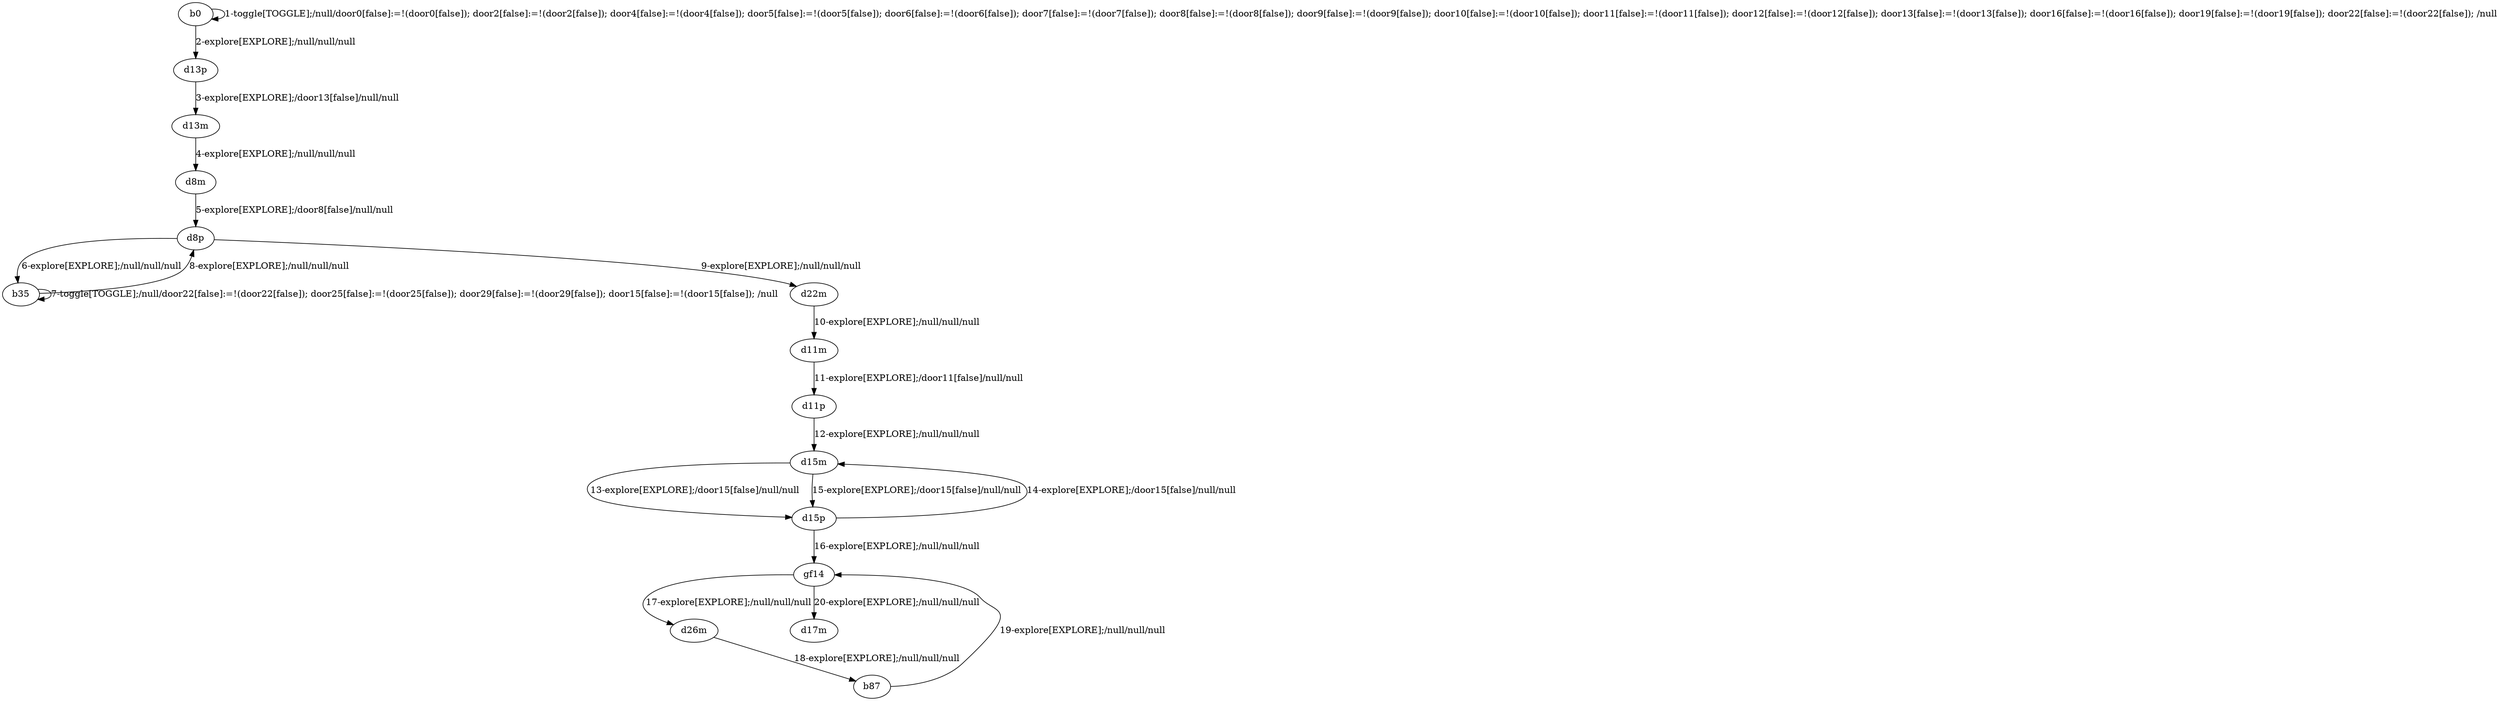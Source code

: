 # Total number of goals covered by this test: 4
# gf14 --> d26m
# d15p --> d15m
# b87 --> gf14
# d26m --> b87

digraph g {
"b0" -> "b0" [label = "1-toggle[TOGGLE];/null/door0[false]:=!(door0[false]); door2[false]:=!(door2[false]); door4[false]:=!(door4[false]); door5[false]:=!(door5[false]); door6[false]:=!(door6[false]); door7[false]:=!(door7[false]); door8[false]:=!(door8[false]); door9[false]:=!(door9[false]); door10[false]:=!(door10[false]); door11[false]:=!(door11[false]); door12[false]:=!(door12[false]); door13[false]:=!(door13[false]); door16[false]:=!(door16[false]); door19[false]:=!(door19[false]); door22[false]:=!(door22[false]); /null"];
"b0" -> "d13p" [label = "2-explore[EXPLORE];/null/null/null"];
"d13p" -> "d13m" [label = "3-explore[EXPLORE];/door13[false]/null/null"];
"d13m" -> "d8m" [label = "4-explore[EXPLORE];/null/null/null"];
"d8m" -> "d8p" [label = "5-explore[EXPLORE];/door8[false]/null/null"];
"d8p" -> "b35" [label = "6-explore[EXPLORE];/null/null/null"];
"b35" -> "b35" [label = "7-toggle[TOGGLE];/null/door22[false]:=!(door22[false]); door25[false]:=!(door25[false]); door29[false]:=!(door29[false]); door15[false]:=!(door15[false]); /null"];
"b35" -> "d8p" [label = "8-explore[EXPLORE];/null/null/null"];
"d8p" -> "d22m" [label = "9-explore[EXPLORE];/null/null/null"];
"d22m" -> "d11m" [label = "10-explore[EXPLORE];/null/null/null"];
"d11m" -> "d11p" [label = "11-explore[EXPLORE];/door11[false]/null/null"];
"d11p" -> "d15m" [label = "12-explore[EXPLORE];/null/null/null"];
"d15m" -> "d15p" [label = "13-explore[EXPLORE];/door15[false]/null/null"];
"d15p" -> "d15m" [label = "14-explore[EXPLORE];/door15[false]/null/null"];
"d15m" -> "d15p" [label = "15-explore[EXPLORE];/door15[false]/null/null"];
"d15p" -> "gf14" [label = "16-explore[EXPLORE];/null/null/null"];
"gf14" -> "d26m" [label = "17-explore[EXPLORE];/null/null/null"];
"d26m" -> "b87" [label = "18-explore[EXPLORE];/null/null/null"];
"b87" -> "gf14" [label = "19-explore[EXPLORE];/null/null/null"];
"gf14" -> "d17m" [label = "20-explore[EXPLORE];/null/null/null"];
}